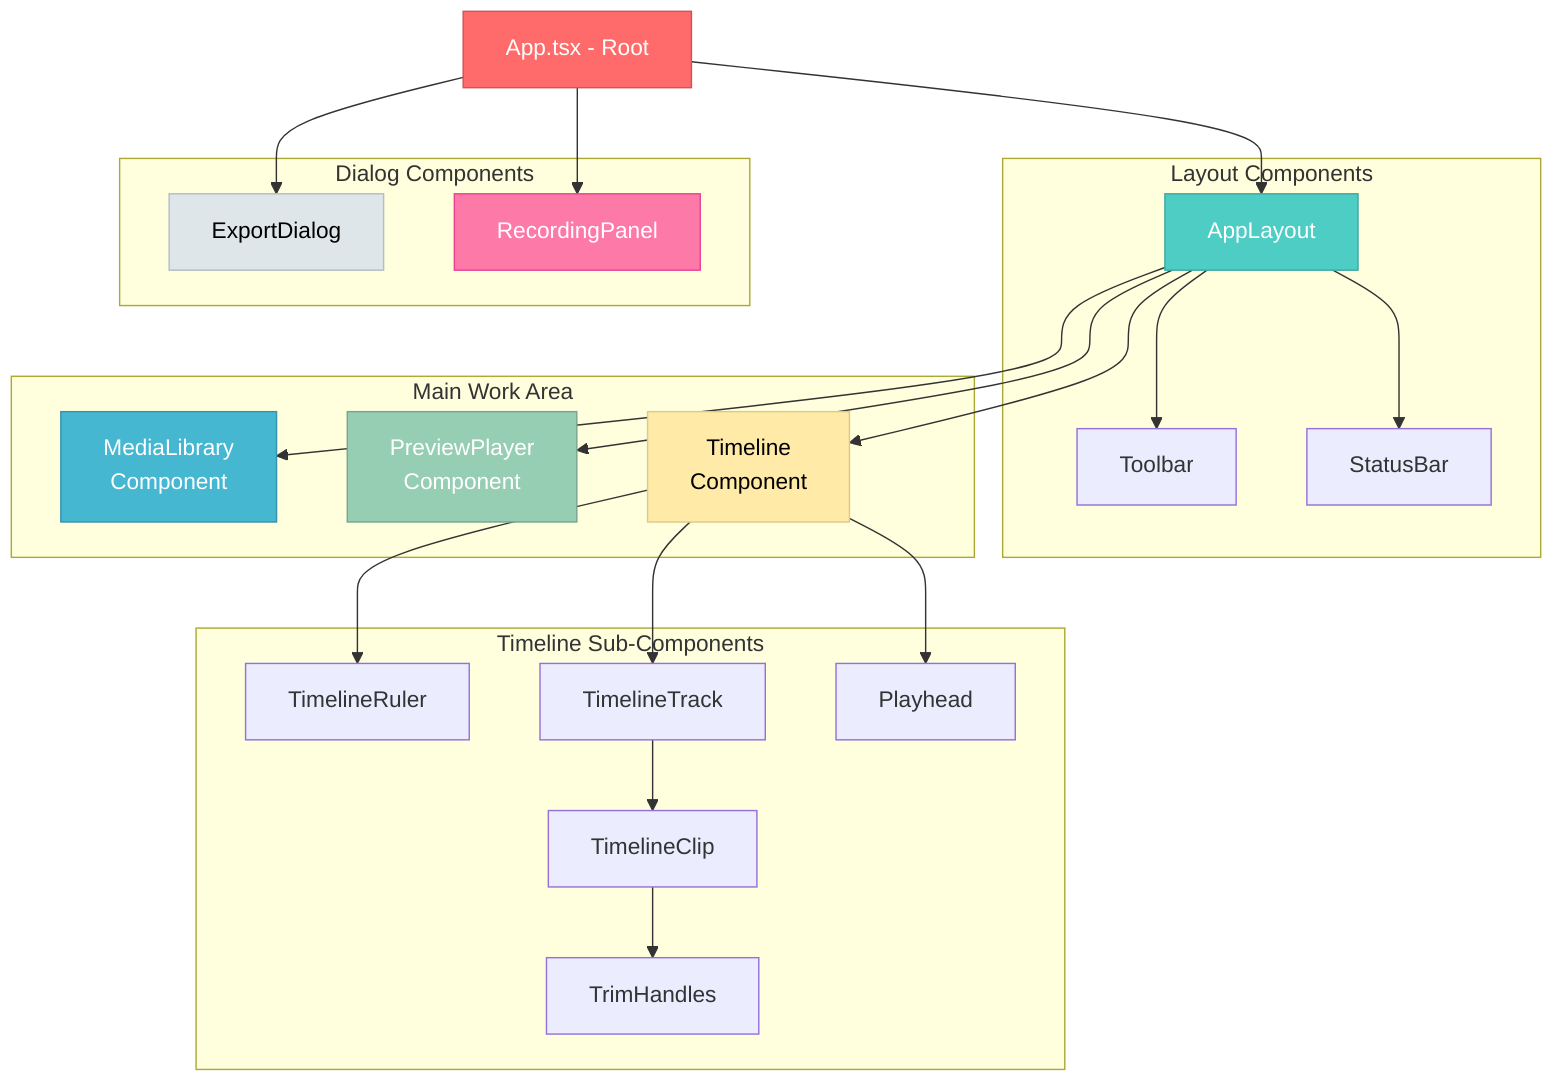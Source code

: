 graph TD
    ROOT[App.tsx - Root]
    
    subgraph Layout["Layout Components"]
        LAYOUT[AppLayout]
        TOOLBAR[Toolbar]
        STATUS[StatusBar]
    end
    
    subgraph Main["Main Work Area"]
        LIBRARY[MediaLibrary<br/>Component]
        PREVIEW[PreviewPlayer<br/>Component]
        TIMELINE[Timeline<br/>Component]
    end
    
    subgraph Timeline["Timeline Sub-Components"]
        RULER[TimelineRuler]
        TRACK[TimelineTrack]
        CLIP[TimelineClip]
        PLAYHEAD[Playhead]
        TRIM[TrimHandles]
    end
    
    subgraph Dialogs["Dialog Components"]
        EXPORT[ExportDialog]
        RECORD[RecordingPanel]
    end
    
    ROOT --> LAYOUT
    LAYOUT --> TOOLBAR
    LAYOUT --> STATUS
    LAYOUT --> LIBRARY
    LAYOUT --> PREVIEW
    LAYOUT --> TIMELINE
    
    TIMELINE --> RULER
    TIMELINE --> TRACK
    TRACK --> CLIP
    TIMELINE --> PLAYHEAD
    CLIP --> TRIM
    
    ROOT --> EXPORT
    ROOT --> RECORD
    
    style ROOT fill:#FF6B6B,stroke:#CC5555,color:#fff
    style LAYOUT fill:#4ECDC4,stroke:#3DA9A1,color:#fff
    style LIBRARY fill:#45B7D1,stroke:#3691AC,color:#fff
    style PREVIEW fill:#96CEB4,stroke:#77A591,color:#fff
    style TIMELINE fill:#FFEAA7,stroke:#DFC986,color:#000
    style EXPORT fill:#DFE6E9,stroke:#B2BEC3,color:#000
    style RECORD fill:#FD79A8,stroke:#E84393,color:#fff